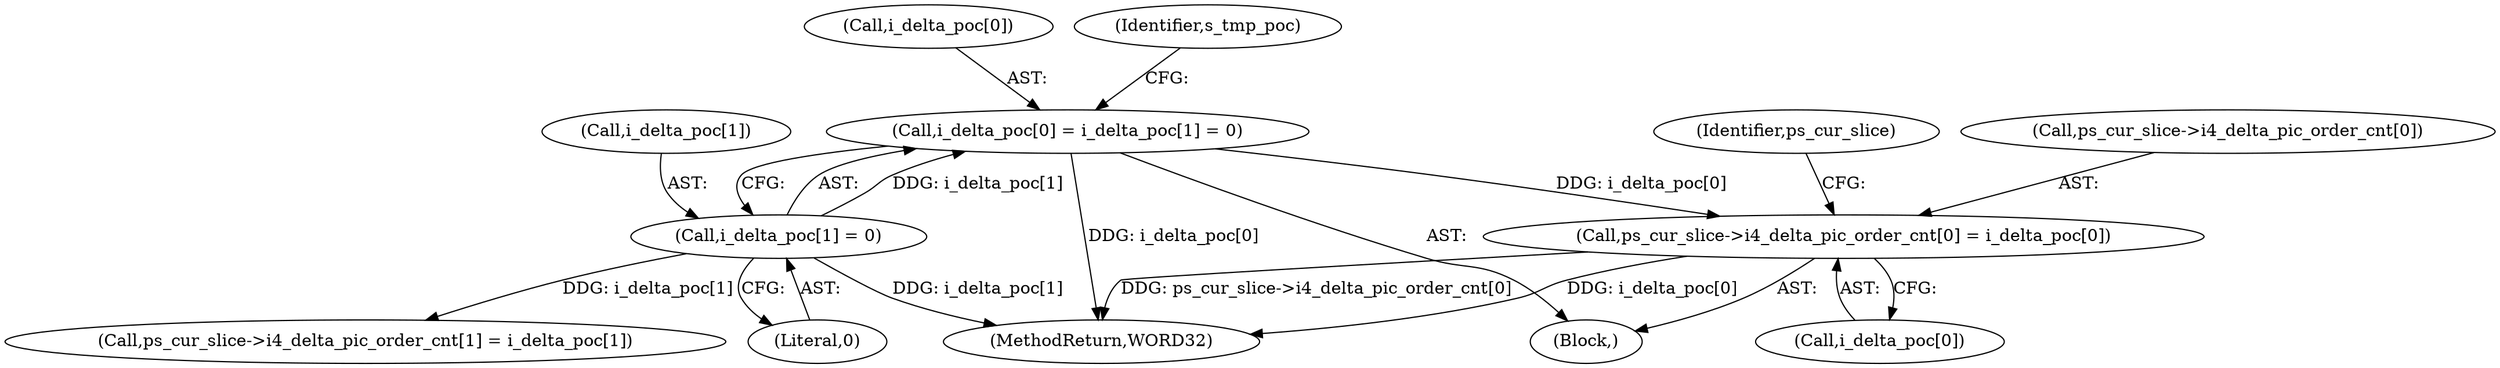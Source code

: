 digraph "0_Android_9a00f562a612d56e7b2b989d168647db900ba6cf_0@array" {
"1000567" [label="(Call,i_delta_poc[0] = i_delta_poc[1] = 0)"];
"1000571" [label="(Call,i_delta_poc[1] = 0)"];
"1001433" [label="(Call,ps_cur_slice->i4_delta_pic_order_cnt[0] = i_delta_poc[0])"];
"1000572" [label="(Call,i_delta_poc[1])"];
"1001434" [label="(Call,ps_cur_slice->i4_delta_pic_order_cnt[0])"];
"1000166" [label="(Block,)"];
"1000571" [label="(Call,i_delta_poc[1] = 0)"];
"1002568" [label="(MethodReturn,WORD32)"];
"1001439" [label="(Call,i_delta_poc[0])"];
"1000567" [label="(Call,i_delta_poc[0] = i_delta_poc[1] = 0)"];
"1001433" [label="(Call,ps_cur_slice->i4_delta_pic_order_cnt[0] = i_delta_poc[0])"];
"1001445" [label="(Identifier,ps_cur_slice)"];
"1001442" [label="(Call,ps_cur_slice->i4_delta_pic_order_cnt[1] = i_delta_poc[1])"];
"1000575" [label="(Literal,0)"];
"1000568" [label="(Call,i_delta_poc[0])"];
"1000578" [label="(Identifier,s_tmp_poc)"];
"1000567" -> "1000166"  [label="AST: "];
"1000567" -> "1000571"  [label="CFG: "];
"1000568" -> "1000567"  [label="AST: "];
"1000571" -> "1000567"  [label="AST: "];
"1000578" -> "1000567"  [label="CFG: "];
"1000567" -> "1002568"  [label="DDG: i_delta_poc[0]"];
"1000571" -> "1000567"  [label="DDG: i_delta_poc[1]"];
"1000567" -> "1001433"  [label="DDG: i_delta_poc[0]"];
"1000571" -> "1000575"  [label="CFG: "];
"1000572" -> "1000571"  [label="AST: "];
"1000575" -> "1000571"  [label="AST: "];
"1000571" -> "1002568"  [label="DDG: i_delta_poc[1]"];
"1000571" -> "1001442"  [label="DDG: i_delta_poc[1]"];
"1001433" -> "1000166"  [label="AST: "];
"1001433" -> "1001439"  [label="CFG: "];
"1001434" -> "1001433"  [label="AST: "];
"1001439" -> "1001433"  [label="AST: "];
"1001445" -> "1001433"  [label="CFG: "];
"1001433" -> "1002568"  [label="DDG: i_delta_poc[0]"];
"1001433" -> "1002568"  [label="DDG: ps_cur_slice->i4_delta_pic_order_cnt[0]"];
}
